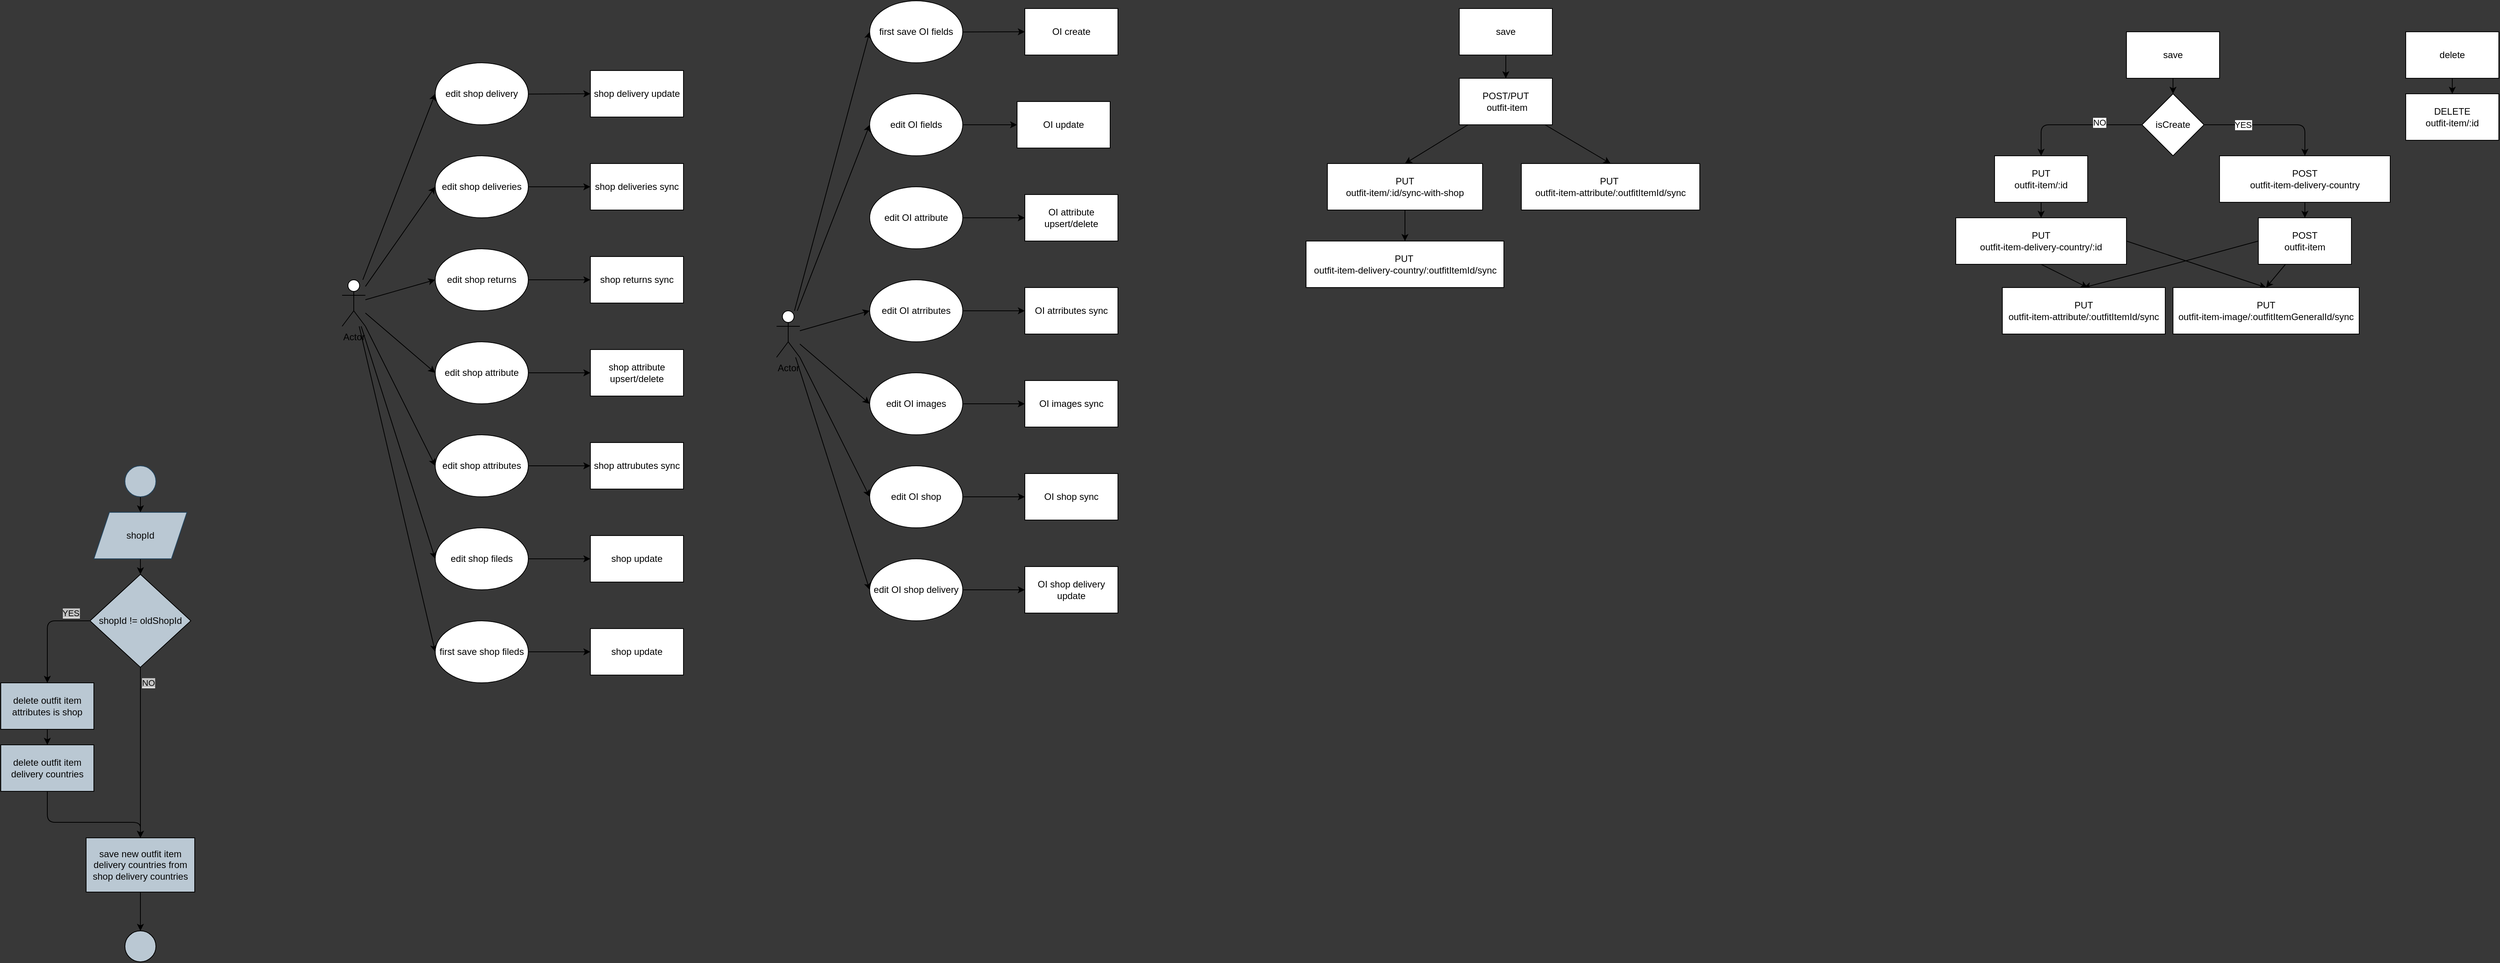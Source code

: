 <mxfile>
    <diagram id="KhU5gY6umjmzcTOh0rfW" name="Page-1">
        <mxGraphModel dx="1413" dy="965" grid="1" gridSize="10" guides="1" tooltips="1" connect="1" arrows="1" fold="1" page="0" pageScale="1" pageWidth="827" pageHeight="1169" background="#383838" math="0" shadow="0">
            <root>
                <mxCell id="0"/>
                <mxCell id="1" parent="0"/>
                <mxCell id="10" style="edgeStyle=none;html=1;entryX=0.5;entryY=0;entryDx=0;entryDy=0;fontColor=#050505;" parent="1" source="8" target="9" edge="1">
                    <mxGeometry relative="1" as="geometry"/>
                </mxCell>
                <mxCell id="8" value="" style="ellipse;whiteSpace=wrap;html=1;aspect=fixed;fillColor=#bac8d3;fillStyle=auto;shadow=0;strokeColor=#23445d;" parent="1" vertex="1">
                    <mxGeometry x="-200" y="200" width="40" height="40" as="geometry"/>
                </mxCell>
                <mxCell id="12" style="edgeStyle=none;html=1;entryX=0.5;entryY=0;entryDx=0;entryDy=0;fontColor=#050505;" parent="1" source="9" target="11" edge="1">
                    <mxGeometry relative="1" as="geometry"/>
                </mxCell>
                <mxCell id="9" value="shopId" style="shape=parallelogram;perimeter=parallelogramPerimeter;whiteSpace=wrap;html=1;fixedSize=1;shadow=0;fillStyle=auto;fillColor=#bac8d3;strokeColor=#23445d;fontColor=#050505;" parent="1" vertex="1">
                    <mxGeometry x="-240" y="260" width="120" height="60" as="geometry"/>
                </mxCell>
                <mxCell id="14" style="edgeStyle=none;html=1;entryX=0.5;entryY=0;entryDx=0;entryDy=0;fontColor=#050505;" parent="1" source="11" target="13" edge="1">
                    <mxGeometry relative="1" as="geometry">
                        <Array as="points">
                            <mxPoint x="-300" y="400"/>
                        </Array>
                    </mxGeometry>
                </mxCell>
                <mxCell id="20" value="&lt;span style=&quot;background-color: rgb(196, 196, 196);&quot;&gt;YES&lt;/span&gt;" style="edgeLabel;html=1;align=center;verticalAlign=middle;resizable=0;points=[];fontColor=#050505;" parent="14" vertex="1" connectable="0">
                    <mxGeometry x="-0.555" y="1" relative="1" as="geometry">
                        <mxPoint x="5" y="-11" as="offset"/>
                    </mxGeometry>
                </mxCell>
                <mxCell id="19" style="edgeStyle=none;html=1;entryX=0.5;entryY=0;entryDx=0;entryDy=0;fontColor=#050505;" parent="1" source="11" target="17" edge="1">
                    <mxGeometry relative="1" as="geometry"/>
                </mxCell>
                <mxCell id="21" value="&lt;span style=&quot;background-color: rgb(196, 196, 196);&quot;&gt;NO&lt;/span&gt;" style="edgeLabel;html=1;align=center;verticalAlign=middle;resizable=0;points=[];fontColor=#050505;" parent="19" vertex="1" connectable="0">
                    <mxGeometry x="-0.483" y="-1" relative="1" as="geometry">
                        <mxPoint x="11" y="-37" as="offset"/>
                    </mxGeometry>
                </mxCell>
                <mxCell id="11" value="shopId != oldShopId" style="rhombus;whiteSpace=wrap;html=1;shadow=0;fillStyle=auto;fontColor=#050505;fillColor=#bac8d3;gradientColor=none;" parent="1" vertex="1">
                    <mxGeometry x="-245" y="340" width="130" height="120" as="geometry"/>
                </mxCell>
                <mxCell id="16" style="edgeStyle=none;html=1;entryX=0.5;entryY=0;entryDx=0;entryDy=0;fontColor=#050505;" parent="1" source="13" target="15" edge="1">
                    <mxGeometry relative="1" as="geometry"/>
                </mxCell>
                <mxCell id="13" value="delete outfit item attributes is shop" style="rounded=0;whiteSpace=wrap;html=1;shadow=0;fillStyle=auto;fontColor=#050505;fillColor=#bac8d3;gradientColor=none;" parent="1" vertex="1">
                    <mxGeometry x="-360" y="480" width="120" height="60" as="geometry"/>
                </mxCell>
                <mxCell id="18" style="edgeStyle=none;html=1;entryX=0.5;entryY=0;entryDx=0;entryDy=0;fontColor=#050505;" parent="1" source="15" target="17" edge="1">
                    <mxGeometry relative="1" as="geometry">
                        <Array as="points">
                            <mxPoint x="-300" y="660"/>
                            <mxPoint x="-180" y="660"/>
                        </Array>
                    </mxGeometry>
                </mxCell>
                <mxCell id="15" value="delete outfit item delivery countries" style="rounded=0;whiteSpace=wrap;html=1;shadow=0;fillStyle=auto;fontColor=#050505;fillColor=#bac8d3;gradientColor=none;" parent="1" vertex="1">
                    <mxGeometry x="-360" y="560" width="120" height="60" as="geometry"/>
                </mxCell>
                <mxCell id="24" style="edgeStyle=none;html=1;entryX=0.5;entryY=0;entryDx=0;entryDy=0;fontColor=#C4C4C4;" parent="1" source="17" target="23" edge="1">
                    <mxGeometry relative="1" as="geometry"/>
                </mxCell>
                <mxCell id="17" value="save new outfit item delivery countries from shop delivery countries" style="whiteSpace=wrap;html=1;shadow=0;fillStyle=auto;fontColor=#050505;fillColor=#bac8d3;gradientColor=none;" parent="1" vertex="1">
                    <mxGeometry x="-250" y="680" width="140" height="70" as="geometry"/>
                </mxCell>
                <mxCell id="23" value="" style="ellipse;whiteSpace=wrap;html=1;aspect=fixed;shadow=0;labelBackgroundColor=#C4C4C4;fillStyle=auto;fontColor=#C4C4C4;fillColor=#bac8d3;gradientColor=none;" parent="1" vertex="1">
                    <mxGeometry x="-200" y="800" width="40" height="40" as="geometry"/>
                </mxCell>
                <mxCell id="33" style="edgeStyle=none;html=1;entryX=0;entryY=0.5;entryDx=0;entryDy=0;" parent="1" source="26" target="28" edge="1">
                    <mxGeometry relative="1" as="geometry">
                        <Array as="points"/>
                    </mxGeometry>
                </mxCell>
                <mxCell id="38" style="edgeStyle=none;html=1;entryX=0;entryY=0.5;entryDx=0;entryDy=0;" parent="1" source="26" target="30" edge="1">
                    <mxGeometry relative="1" as="geometry"/>
                </mxCell>
                <mxCell id="39" style="edgeStyle=none;html=1;entryX=0;entryY=0.5;entryDx=0;entryDy=0;" parent="1" source="26" target="29" edge="1">
                    <mxGeometry relative="1" as="geometry"/>
                </mxCell>
                <mxCell id="40" style="edgeStyle=none;html=1;entryX=0;entryY=0.5;entryDx=0;entryDy=0;" parent="1" source="26" target="31" edge="1">
                    <mxGeometry relative="1" as="geometry">
                        <Array as="points"/>
                    </mxGeometry>
                </mxCell>
                <mxCell id="58" style="edgeStyle=none;html=1;entryX=0;entryY=0.5;entryDx=0;entryDy=0;" parent="1" source="26" target="57" edge="1">
                    <mxGeometry relative="1" as="geometry"/>
                </mxCell>
                <mxCell id="77" style="edgeStyle=none;html=1;entryX=0;entryY=0.5;entryDx=0;entryDy=0;" parent="1" source="26" target="75" edge="1">
                    <mxGeometry relative="1" as="geometry"/>
                </mxCell>
                <mxCell id="82" style="edgeStyle=none;html=1;entryX=0;entryY=0.5;entryDx=0;entryDy=0;" parent="1" source="26" target="79" edge="1">
                    <mxGeometry relative="1" as="geometry"/>
                </mxCell>
                <mxCell id="26" value="Actor" style="shape=umlActor;verticalLabelPosition=bottom;verticalAlign=top;html=1;outlineConnect=0;" parent="1" vertex="1">
                    <mxGeometry x="80" y="-40" width="30" height="60" as="geometry"/>
                </mxCell>
                <mxCell id="41" style="edgeStyle=none;html=1;entryX=0;entryY=0.5;entryDx=0;entryDy=0;" parent="1" source="28" target="34" edge="1">
                    <mxGeometry relative="1" as="geometry"/>
                </mxCell>
                <mxCell id="28" value="edit shop deliveries" style="ellipse;whiteSpace=wrap;html=1;" parent="1" vertex="1">
                    <mxGeometry x="200" y="-200" width="120" height="80" as="geometry"/>
                </mxCell>
                <mxCell id="43" value="" style="edgeStyle=none;html=1;" parent="1" source="29" target="36" edge="1">
                    <mxGeometry relative="1" as="geometry"/>
                </mxCell>
                <mxCell id="29" value="edit shop attributes" style="ellipse;whiteSpace=wrap;html=1;" parent="1" vertex="1">
                    <mxGeometry x="200" y="160" width="120" height="80" as="geometry"/>
                </mxCell>
                <mxCell id="42" style="edgeStyle=none;html=1;entryX=0;entryY=0.5;entryDx=0;entryDy=0;" parent="1" source="30" target="35" edge="1">
                    <mxGeometry relative="1" as="geometry"/>
                </mxCell>
                <mxCell id="30" value="edit shop returns" style="ellipse;whiteSpace=wrap;html=1;" parent="1" vertex="1">
                    <mxGeometry x="200" y="-80" width="120" height="80" as="geometry"/>
                </mxCell>
                <mxCell id="44" style="edgeStyle=none;html=1;entryX=0;entryY=0.5;entryDx=0;entryDy=0;" parent="1" source="31" target="37" edge="1">
                    <mxGeometry relative="1" as="geometry"/>
                </mxCell>
                <mxCell id="31" value="edit shop fileds" style="ellipse;whiteSpace=wrap;html=1;" parent="1" vertex="1">
                    <mxGeometry x="200" y="280" width="120" height="80" as="geometry"/>
                </mxCell>
                <mxCell id="34" value="shop deliveries sync" style="rounded=0;whiteSpace=wrap;html=1;" parent="1" vertex="1">
                    <mxGeometry x="400" y="-190" width="120" height="60" as="geometry"/>
                </mxCell>
                <mxCell id="35" value="shop returns sync" style="rounded=0;whiteSpace=wrap;html=1;" parent="1" vertex="1">
                    <mxGeometry x="400" y="-70" width="120" height="60" as="geometry"/>
                </mxCell>
                <mxCell id="36" value="shop attrubutes sync" style="rounded=0;whiteSpace=wrap;html=1;" parent="1" vertex="1">
                    <mxGeometry x="400" y="170" width="120" height="60" as="geometry"/>
                </mxCell>
                <mxCell id="37" value="shop update" style="rounded=0;whiteSpace=wrap;html=1;" parent="1" vertex="1">
                    <mxGeometry x="400" y="290" width="120" height="60" as="geometry"/>
                </mxCell>
                <mxCell id="51" style="edgeStyle=none;html=1;entryX=0;entryY=0.5;entryDx=0;entryDy=0;" parent="1" source="45" target="46" edge="1">
                    <mxGeometry relative="1" as="geometry"/>
                </mxCell>
                <mxCell id="52" style="edgeStyle=none;html=1;entryX=0;entryY=0.5;entryDx=0;entryDy=0;" parent="1" source="45" target="47" edge="1">
                    <mxGeometry relative="1" as="geometry"/>
                </mxCell>
                <mxCell id="53" style="edgeStyle=none;html=1;entryX=0;entryY=0.5;entryDx=0;entryDy=0;" parent="1" source="45" target="48" edge="1">
                    <mxGeometry relative="1" as="geometry"/>
                </mxCell>
                <mxCell id="54" style="edgeStyle=none;html=1;entryX=0;entryY=0.5;entryDx=0;entryDy=0;" parent="1" source="45" target="49" edge="1">
                    <mxGeometry relative="1" as="geometry"/>
                </mxCell>
                <mxCell id="56" style="edgeStyle=none;html=1;entryX=0;entryY=0.5;entryDx=0;entryDy=0;" parent="1" source="45" target="55" edge="1">
                    <mxGeometry relative="1" as="geometry"/>
                </mxCell>
                <mxCell id="86" style="edgeStyle=none;html=1;entryX=0;entryY=0.5;entryDx=0;entryDy=0;" parent="1" source="45" target="83" edge="1">
                    <mxGeometry relative="1" as="geometry"/>
                </mxCell>
                <mxCell id="45" value="Actor" style="shape=umlActor;verticalLabelPosition=bottom;verticalAlign=top;html=1;outlineConnect=0;" parent="1" vertex="1">
                    <mxGeometry x="640" width="30" height="60" as="geometry"/>
                </mxCell>
                <mxCell id="63" style="edgeStyle=none;html=1;" parent="1" source="46" target="62" edge="1">
                    <mxGeometry relative="1" as="geometry"/>
                </mxCell>
                <mxCell id="46" value="edit OI fields" style="ellipse;whiteSpace=wrap;html=1;" parent="1" vertex="1">
                    <mxGeometry x="760" y="-280" width="120" height="80" as="geometry"/>
                </mxCell>
                <mxCell id="68" style="edgeStyle=none;html=1;entryX=0;entryY=0.5;entryDx=0;entryDy=0;" parent="1" source="47" target="64" edge="1">
                    <mxGeometry relative="1" as="geometry"/>
                </mxCell>
                <mxCell id="47" value="edit OI atrributes" style="ellipse;whiteSpace=wrap;html=1;" parent="1" vertex="1">
                    <mxGeometry x="760" y="-40" width="120" height="80" as="geometry"/>
                </mxCell>
                <mxCell id="70" style="edgeStyle=none;html=1;entryX=0;entryY=0.5;entryDx=0;entryDy=0;" parent="1" source="48" target="66" edge="1">
                    <mxGeometry relative="1" as="geometry"/>
                </mxCell>
                <mxCell id="48" value="edit OI shop" style="ellipse;whiteSpace=wrap;html=1;" parent="1" vertex="1">
                    <mxGeometry x="760" y="200" width="120" height="80" as="geometry"/>
                </mxCell>
                <mxCell id="71" style="edgeStyle=none;html=1;entryX=0;entryY=0.5;entryDx=0;entryDy=0;" parent="1" source="49" target="67" edge="1">
                    <mxGeometry relative="1" as="geometry"/>
                </mxCell>
                <mxCell id="49" value="edit OI shop delivery" style="ellipse;whiteSpace=wrap;html=1;" parent="1" vertex="1">
                    <mxGeometry x="760" y="320" width="120" height="80" as="geometry"/>
                </mxCell>
                <mxCell id="69" style="edgeStyle=none;html=1;entryX=0;entryY=0.5;entryDx=0;entryDy=0;" parent="1" source="55" target="65" edge="1">
                    <mxGeometry relative="1" as="geometry"/>
                </mxCell>
                <mxCell id="55" value="edit OI images" style="ellipse;whiteSpace=wrap;html=1;" parent="1" vertex="1">
                    <mxGeometry x="760" y="80" width="120" height="80" as="geometry"/>
                </mxCell>
                <mxCell id="60" style="edgeStyle=none;html=1;entryX=0;entryY=0.5;entryDx=0;entryDy=0;" parent="1" source="57" target="59" edge="1">
                    <mxGeometry relative="1" as="geometry"/>
                </mxCell>
                <mxCell id="57" value="edit shop delivery" style="ellipse;whiteSpace=wrap;html=1;" parent="1" vertex="1">
                    <mxGeometry x="200" y="-320" width="120" height="80" as="geometry"/>
                </mxCell>
                <mxCell id="59" value="shop delivery update" style="rounded=0;whiteSpace=wrap;html=1;" parent="1" vertex="1">
                    <mxGeometry x="400" y="-310" width="120" height="60" as="geometry"/>
                </mxCell>
                <mxCell id="62" value="OI update" style="rounded=0;whiteSpace=wrap;html=1;" parent="1" vertex="1">
                    <mxGeometry x="950" y="-270" width="120" height="60" as="geometry"/>
                </mxCell>
                <mxCell id="64" value="OI atrributes sync" style="rounded=0;whiteSpace=wrap;html=1;" parent="1" vertex="1">
                    <mxGeometry x="960" y="-30" width="120" height="60" as="geometry"/>
                </mxCell>
                <mxCell id="65" value="OI images sync" style="rounded=0;whiteSpace=wrap;html=1;" parent="1" vertex="1">
                    <mxGeometry x="960" y="90" width="120" height="60" as="geometry"/>
                </mxCell>
                <mxCell id="66" value="OI shop sync" style="rounded=0;whiteSpace=wrap;html=1;" parent="1" vertex="1">
                    <mxGeometry x="960" y="210" width="120" height="60" as="geometry"/>
                </mxCell>
                <mxCell id="67" value="OI shop delivery update" style="rounded=0;whiteSpace=wrap;html=1;" parent="1" vertex="1">
                    <mxGeometry x="960" y="330" width="120" height="60" as="geometry"/>
                </mxCell>
                <mxCell id="74" style="edgeStyle=none;html=1;" parent="1" source="72" target="73" edge="1">
                    <mxGeometry relative="1" as="geometry"/>
                </mxCell>
                <mxCell id="72" value="edit OI attribute" style="ellipse;whiteSpace=wrap;html=1;" parent="1" vertex="1">
                    <mxGeometry x="760" y="-160" width="120" height="80" as="geometry"/>
                </mxCell>
                <mxCell id="73" value="OI attribute upsert/delete" style="rounded=0;whiteSpace=wrap;html=1;" parent="1" vertex="1">
                    <mxGeometry x="960" y="-150" width="120" height="60" as="geometry"/>
                </mxCell>
                <mxCell id="78" style="edgeStyle=none;html=1;entryX=0;entryY=0.5;entryDx=0;entryDy=0;" parent="1" source="75" target="76" edge="1">
                    <mxGeometry relative="1" as="geometry"/>
                </mxCell>
                <mxCell id="75" value="edit shop attribute" style="ellipse;whiteSpace=wrap;html=1;" parent="1" vertex="1">
                    <mxGeometry x="200" y="40" width="120" height="80" as="geometry"/>
                </mxCell>
                <mxCell id="76" value="shop attribute upsert/delete" style="rounded=0;whiteSpace=wrap;html=1;" parent="1" vertex="1">
                    <mxGeometry x="400" y="50" width="120" height="60" as="geometry"/>
                </mxCell>
                <mxCell id="81" style="edgeStyle=none;html=1;" parent="1" source="79" target="80" edge="1">
                    <mxGeometry relative="1" as="geometry"/>
                </mxCell>
                <mxCell id="79" value="first save shop fileds" style="ellipse;whiteSpace=wrap;html=1;" parent="1" vertex="1">
                    <mxGeometry x="200" y="400" width="120" height="80" as="geometry"/>
                </mxCell>
                <mxCell id="80" value="shop update" style="rounded=0;whiteSpace=wrap;html=1;" parent="1" vertex="1">
                    <mxGeometry x="400" y="410" width="120" height="60" as="geometry"/>
                </mxCell>
                <mxCell id="85" style="edgeStyle=none;html=1;entryX=0;entryY=0.5;entryDx=0;entryDy=0;" parent="1" source="83" target="84" edge="1">
                    <mxGeometry relative="1" as="geometry"/>
                </mxCell>
                <mxCell id="83" value="first save OI fields" style="ellipse;whiteSpace=wrap;html=1;" parent="1" vertex="1">
                    <mxGeometry x="760" y="-400" width="120" height="80" as="geometry"/>
                </mxCell>
                <mxCell id="84" value="OI create" style="rounded=0;whiteSpace=wrap;html=1;" parent="1" vertex="1">
                    <mxGeometry x="960" y="-390" width="120" height="60" as="geometry"/>
                </mxCell>
                <mxCell id="89" style="edgeStyle=none;html=1;entryX=0.5;entryY=0;entryDx=0;entryDy=0;" parent="1" source="87" target="88" edge="1">
                    <mxGeometry relative="1" as="geometry"/>
                </mxCell>
                <mxCell id="87" value="save" style="rounded=0;whiteSpace=wrap;html=1;" parent="1" vertex="1">
                    <mxGeometry x="1520" y="-390" width="120" height="60" as="geometry"/>
                </mxCell>
                <mxCell id="91" style="edgeStyle=none;html=1;entryX=0.5;entryY=0;entryDx=0;entryDy=0;" parent="1" source="88" target="90" edge="1">
                    <mxGeometry relative="1" as="geometry"/>
                </mxCell>
                <mxCell id="95" style="edgeStyle=none;html=1;entryX=0.5;entryY=0;entryDx=0;entryDy=0;" parent="1" source="88" target="92" edge="1">
                    <mxGeometry relative="1" as="geometry"/>
                </mxCell>
                <mxCell id="88" value="POST/PUT&lt;br&gt;&amp;nbsp;outfit-item" style="rounded=0;whiteSpace=wrap;html=1;" parent="1" vertex="1">
                    <mxGeometry x="1520" y="-300" width="120" height="60" as="geometry"/>
                </mxCell>
                <mxCell id="96" style="edgeStyle=none;html=1;entryX=0.5;entryY=0;entryDx=0;entryDy=0;" parent="1" source="90" target="94" edge="1">
                    <mxGeometry relative="1" as="geometry"/>
                </mxCell>
                <mxCell id="90" value="PUT &lt;br&gt;outfit-item/:id/sync-with-shop" style="rounded=0;whiteSpace=wrap;html=1;" parent="1" vertex="1">
                    <mxGeometry x="1350" y="-190" width="200" height="60" as="geometry"/>
                </mxCell>
                <mxCell id="92" value="PUT&amp;nbsp;&lt;br&gt;outfit-item-attribute/:outfitItemId/sync" style="rounded=0;whiteSpace=wrap;html=1;" parent="1" vertex="1">
                    <mxGeometry x="1600" y="-190" width="230" height="60" as="geometry"/>
                </mxCell>
                <mxCell id="94" value="PUT&amp;nbsp;&lt;br&gt;outfit-item-delivery-country/:outfitItemId/sync" style="rounded=0;whiteSpace=wrap;html=1;" parent="1" vertex="1">
                    <mxGeometry x="1322.5" y="-90" width="255" height="60" as="geometry"/>
                </mxCell>
                <mxCell id="105" value="" style="edgeStyle=none;html=1;" parent="1" source="97" target="98" edge="1">
                    <mxGeometry relative="1" as="geometry"/>
                </mxCell>
                <mxCell id="97" value="save" style="whiteSpace=wrap;html=1;" parent="1" vertex="1">
                    <mxGeometry x="2380" y="-360" width="120" height="60" as="geometry"/>
                </mxCell>
                <mxCell id="101" style="edgeStyle=none;html=1;entryX=0.5;entryY=0;entryDx=0;entryDy=0;" parent="1" source="98" target="108" edge="1">
                    <mxGeometry relative="1" as="geometry">
                        <Array as="points">
                            <mxPoint x="2610" y="-240"/>
                        </Array>
                    </mxGeometry>
                </mxCell>
                <mxCell id="103" value="YES" style="edgeLabel;html=1;align=center;verticalAlign=middle;resizable=0;points=[];" parent="101" vertex="1" connectable="0">
                    <mxGeometry x="-0.418" relative="1" as="geometry">
                        <mxPoint as="offset"/>
                    </mxGeometry>
                </mxCell>
                <mxCell id="102" style="edgeStyle=none;html=1;entryX=0.5;entryY=0;entryDx=0;entryDy=0;" parent="1" source="98" target="114" edge="1">
                    <mxGeometry relative="1" as="geometry">
                        <mxPoint x="2220" y="-230" as="targetPoint"/>
                        <Array as="points">
                            <mxPoint x="2270" y="-240"/>
                        </Array>
                    </mxGeometry>
                </mxCell>
                <mxCell id="104" value="NO" style="edgeLabel;html=1;align=center;verticalAlign=middle;resizable=0;points=[];" parent="102" vertex="1" connectable="0">
                    <mxGeometry x="-0.346" y="-3" relative="1" as="geometry">
                        <mxPoint as="offset"/>
                    </mxGeometry>
                </mxCell>
                <mxCell id="98" value="isCreate" style="rhombus;whiteSpace=wrap;html=1;" parent="1" vertex="1">
                    <mxGeometry x="2400" y="-280" width="80" height="80" as="geometry"/>
                </mxCell>
                <mxCell id="129" value="" style="edgeStyle=none;html=1;entryX=0.5;entryY=0;entryDx=0;entryDy=0;exitX=0;exitY=0.5;exitDx=0;exitDy=0;" parent="1" source="99" target="106" edge="1">
                    <mxGeometry relative="1" as="geometry">
                        <Array as="points">
                            <mxPoint x="2440" y="-60"/>
                        </Array>
                    </mxGeometry>
                </mxCell>
                <mxCell id="135" value="" style="edgeStyle=none;html=1;entryX=0.5;entryY=0;entryDx=0;entryDy=0;" edge="1" parent="1" source="99" target="131">
                    <mxGeometry relative="1" as="geometry"/>
                </mxCell>
                <mxCell id="99" value="POST&lt;br&gt;outfit-item" style="whiteSpace=wrap;html=1;" parent="1" vertex="1">
                    <mxGeometry x="2550" y="-120" width="120" height="60" as="geometry"/>
                </mxCell>
                <mxCell id="106" value="PUT&lt;br&gt;outfit-item-attribute/:outfitItemId/sync" style="whiteSpace=wrap;html=1;" parent="1" vertex="1">
                    <mxGeometry x="2220" y="-30" width="210" height="60" as="geometry"/>
                </mxCell>
                <mxCell id="110" style="edgeStyle=none;html=1;entryX=0.5;entryY=0;entryDx=0;entryDy=0;" parent="1" source="108" target="99" edge="1">
                    <mxGeometry relative="1" as="geometry"/>
                </mxCell>
                <mxCell id="108" value="POST&lt;br&gt;outfit-item-delivery-country" style="whiteSpace=wrap;html=1;" parent="1" vertex="1">
                    <mxGeometry x="2500" y="-200" width="220" height="60" as="geometry"/>
                </mxCell>
                <mxCell id="132" style="edgeStyle=none;html=1;exitX=0.5;exitY=1;exitDx=0;exitDy=0;" parent="1" source="113" edge="1">
                    <mxGeometry relative="1" as="geometry">
                        <mxPoint x="2330" y="-30" as="targetPoint"/>
                        <Array as="points"/>
                    </mxGeometry>
                </mxCell>
                <mxCell id="134" style="edgeStyle=none;html=1;exitX=1;exitY=0.5;exitDx=0;exitDy=0;entryX=0.5;entryY=0;entryDx=0;entryDy=0;" edge="1" parent="1" source="113" target="131">
                    <mxGeometry relative="1" as="geometry"/>
                </mxCell>
                <mxCell id="113" value="PUT&lt;br&gt;outfit-item-delivery-country/:id" style="whiteSpace=wrap;html=1;" parent="1" vertex="1">
                    <mxGeometry x="2160" y="-120" width="220" height="60" as="geometry"/>
                </mxCell>
                <mxCell id="124" value="" style="edgeStyle=none;html=1;" parent="1" source="114" target="113" edge="1">
                    <mxGeometry relative="1" as="geometry"/>
                </mxCell>
                <mxCell id="114" value="PUT&lt;br&gt;outfit-item/:id" style="whiteSpace=wrap;html=1;" parent="1" vertex="1">
                    <mxGeometry x="2210" y="-200" width="120" height="60" as="geometry"/>
                </mxCell>
                <mxCell id="119" value="" style="edgeStyle=none;html=1;" parent="1" source="117" target="118" edge="1">
                    <mxGeometry relative="1" as="geometry"/>
                </mxCell>
                <mxCell id="117" value="delete" style="whiteSpace=wrap;html=1;" parent="1" vertex="1">
                    <mxGeometry x="2740" y="-360" width="120" height="60" as="geometry"/>
                </mxCell>
                <mxCell id="118" value="DELETE&lt;br&gt;outfit-item/:id" style="whiteSpace=wrap;html=1;" parent="1" vertex="1">
                    <mxGeometry x="2740" y="-280" width="120" height="60" as="geometry"/>
                </mxCell>
                <mxCell id="131" value="PUT&lt;br&gt;outfit-item-image/:outfitItemGeneralId/sync" style="whiteSpace=wrap;html=1;" parent="1" vertex="1">
                    <mxGeometry x="2440" y="-30" width="240" height="60" as="geometry"/>
                </mxCell>
            </root>
        </mxGraphModel>
    </diagram>
</mxfile>